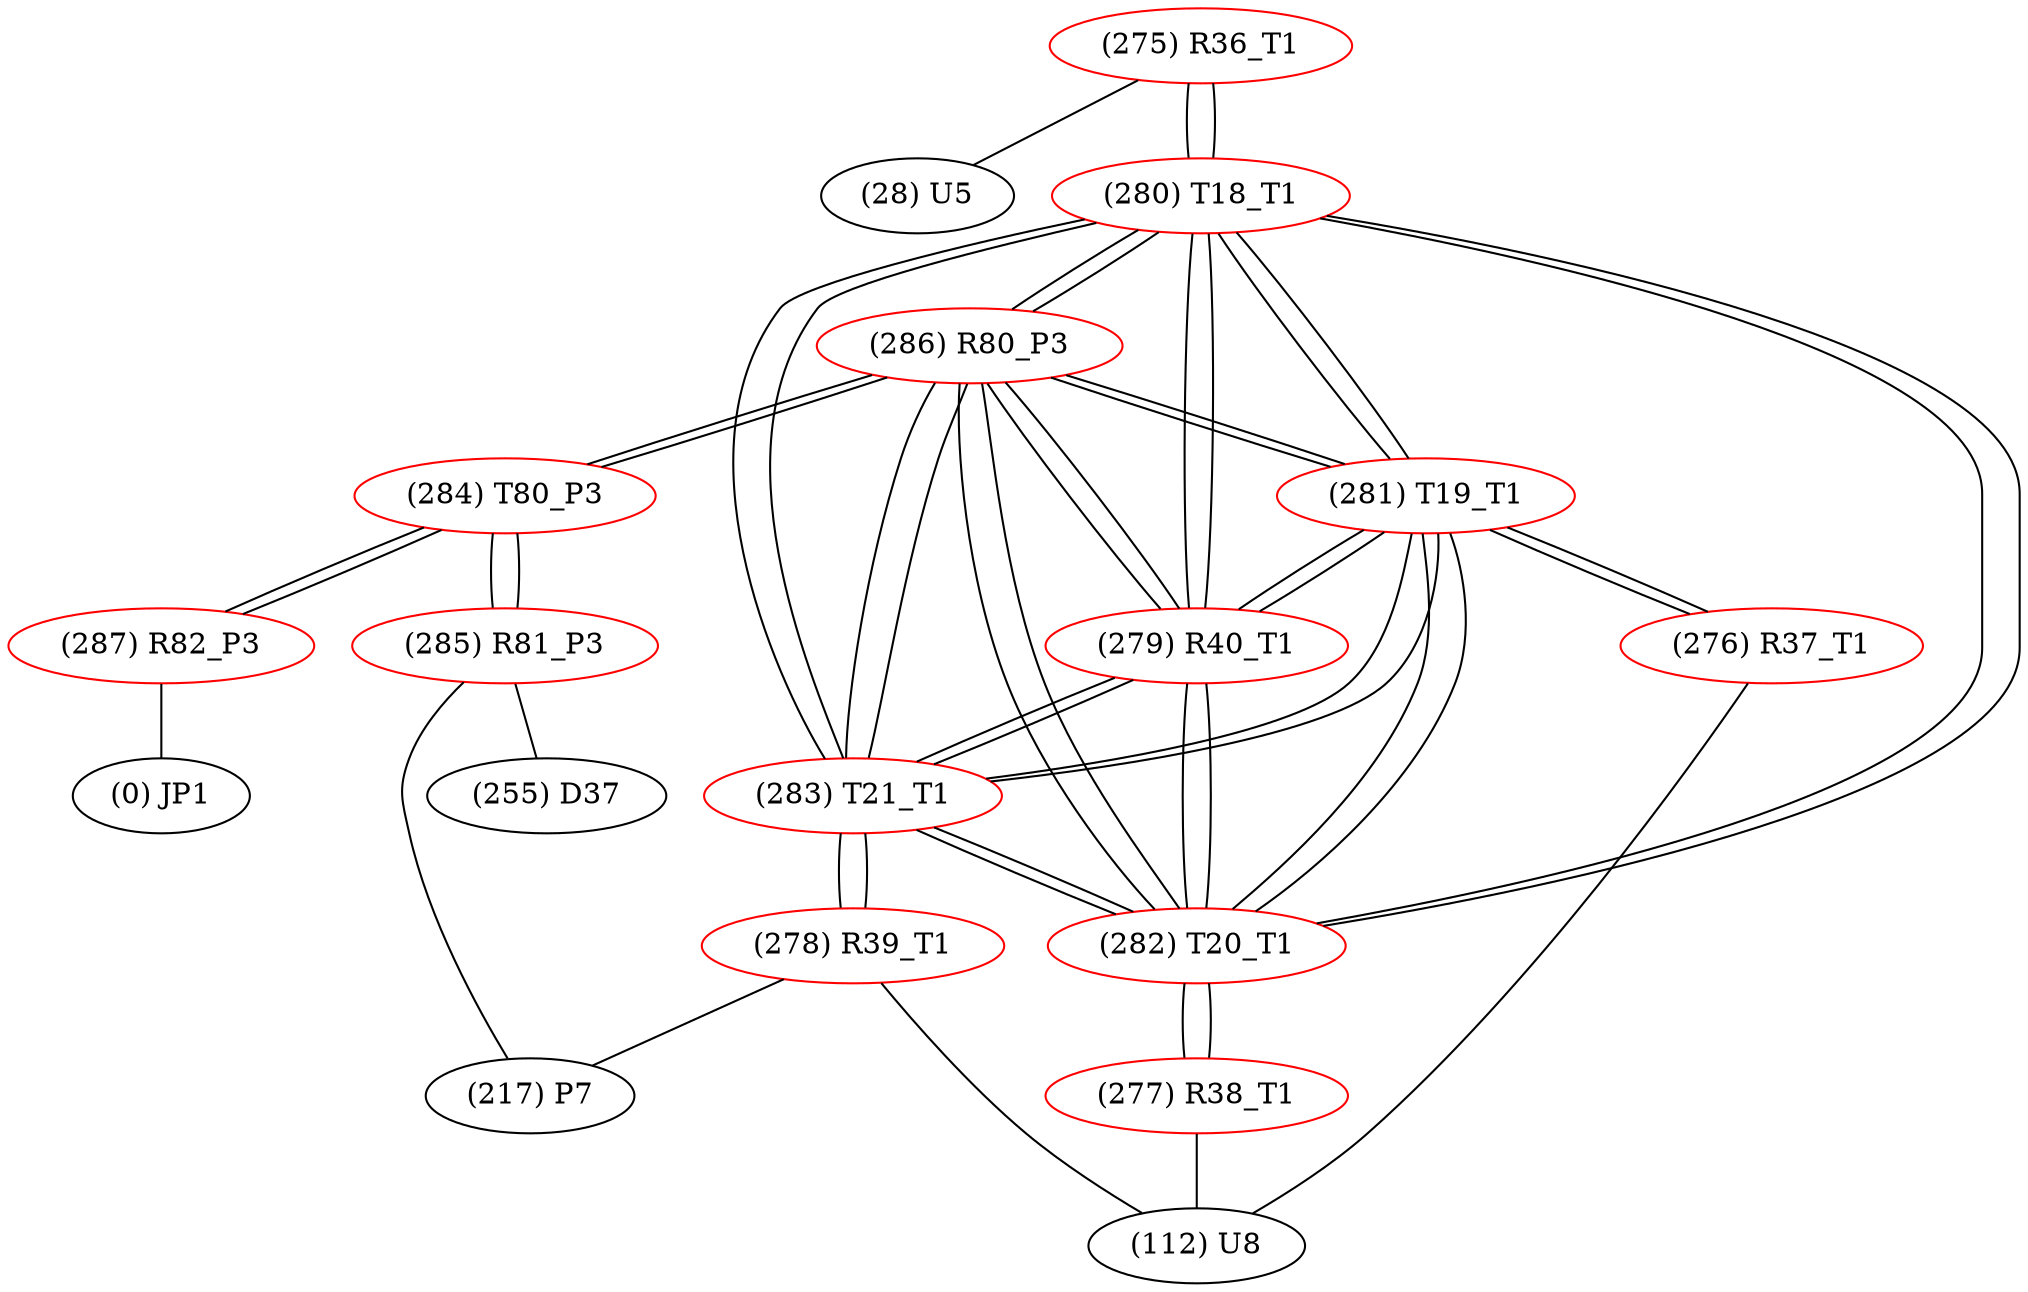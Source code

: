 graph {
	275 [label="(275) R36_T1" color=red]
	28 [label="(28) U5"]
	280 [label="(280) T18_T1"]
	276 [label="(276) R37_T1" color=red]
	112 [label="(112) U8"]
	281 [label="(281) T19_T1"]
	277 [label="(277) R38_T1" color=red]
	112 [label="(112) U8"]
	282 [label="(282) T20_T1"]
	278 [label="(278) R39_T1" color=red]
	217 [label="(217) P7"]
	112 [label="(112) U8"]
	283 [label="(283) T21_T1"]
	279 [label="(279) R40_T1" color=red]
	286 [label="(286) R80_P3"]
	280 [label="(280) T18_T1"]
	283 [label="(283) T21_T1"]
	282 [label="(282) T20_T1"]
	281 [label="(281) T19_T1"]
	280 [label="(280) T18_T1" color=red]
	275 [label="(275) R36_T1"]
	286 [label="(286) R80_P3"]
	283 [label="(283) T21_T1"]
	282 [label="(282) T20_T1"]
	281 [label="(281) T19_T1"]
	279 [label="(279) R40_T1"]
	281 [label="(281) T19_T1" color=red]
	276 [label="(276) R37_T1"]
	286 [label="(286) R80_P3"]
	280 [label="(280) T18_T1"]
	283 [label="(283) T21_T1"]
	282 [label="(282) T20_T1"]
	279 [label="(279) R40_T1"]
	282 [label="(282) T20_T1" color=red]
	277 [label="(277) R38_T1"]
	286 [label="(286) R80_P3"]
	280 [label="(280) T18_T1"]
	283 [label="(283) T21_T1"]
	281 [label="(281) T19_T1"]
	279 [label="(279) R40_T1"]
	283 [label="(283) T21_T1" color=red]
	278 [label="(278) R39_T1"]
	286 [label="(286) R80_P3"]
	280 [label="(280) T18_T1"]
	282 [label="(282) T20_T1"]
	281 [label="(281) T19_T1"]
	279 [label="(279) R40_T1"]
	284 [label="(284) T80_P3" color=red]
	285 [label="(285) R81_P3"]
	287 [label="(287) R82_P3"]
	286 [label="(286) R80_P3"]
	285 [label="(285) R81_P3" color=red]
	217 [label="(217) P7"]
	255 [label="(255) D37"]
	284 [label="(284) T80_P3"]
	286 [label="(286) R80_P3" color=red]
	280 [label="(280) T18_T1"]
	283 [label="(283) T21_T1"]
	282 [label="(282) T20_T1"]
	281 [label="(281) T19_T1"]
	279 [label="(279) R40_T1"]
	284 [label="(284) T80_P3"]
	287 [label="(287) R82_P3" color=red]
	0 [label="(0) JP1"]
	284 [label="(284) T80_P3"]
	275 -- 28
	275 -- 280
	276 -- 112
	276 -- 281
	277 -- 112
	277 -- 282
	278 -- 217
	278 -- 112
	278 -- 283
	279 -- 286
	279 -- 280
	279 -- 283
	279 -- 282
	279 -- 281
	280 -- 275
	280 -- 286
	280 -- 283
	280 -- 282
	280 -- 281
	280 -- 279
	281 -- 276
	281 -- 286
	281 -- 280
	281 -- 283
	281 -- 282
	281 -- 279
	282 -- 277
	282 -- 286
	282 -- 280
	282 -- 283
	282 -- 281
	282 -- 279
	283 -- 278
	283 -- 286
	283 -- 280
	283 -- 282
	283 -- 281
	283 -- 279
	284 -- 285
	284 -- 287
	284 -- 286
	285 -- 217
	285 -- 255
	285 -- 284
	286 -- 280
	286 -- 283
	286 -- 282
	286 -- 281
	286 -- 279
	286 -- 284
	287 -- 0
	287 -- 284
}